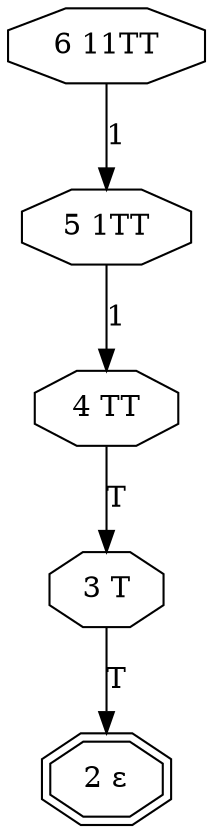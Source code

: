 digraph g
{
graph [ splines = false ] 
6 [shape=octagon label="6 11TT"]
6 -> 5 [label=1] 
5 [shape=octagon label="5 1TT"]
5 -> 4 [label=1] 
4 [shape=octagon label="4 TT"]
4 -> 3 [label=T] 
3 [shape=octagon label="3 T"]
3 -> 2 [label=T] 
2 [shape=doubleoctagon label="2 &#949;"]
}
